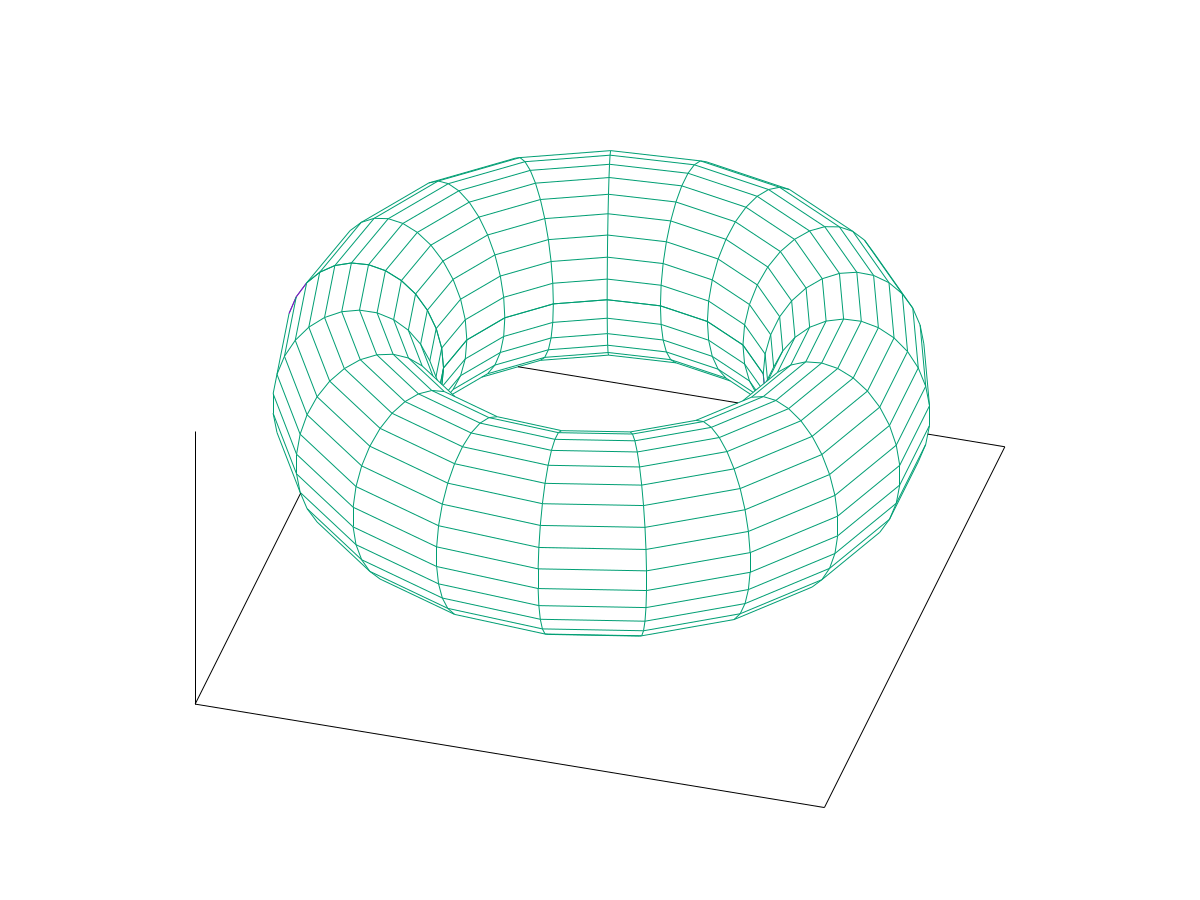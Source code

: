 set parametric
set isosamples 30,20
#set urange [-pi:pi]
#set vrange [-pi:pi]
set hidden3d

# quitar etiquetas de los ejes
unset xtics
unset ytics
unset ztics

# quitar comentario sobre la carta
set key off

set view 36,16
splot [-pi:pi][-pi:pi] (3+cos(u))*cos(v), (3+cos(u))*sin(v), sin(u)
pause -1
